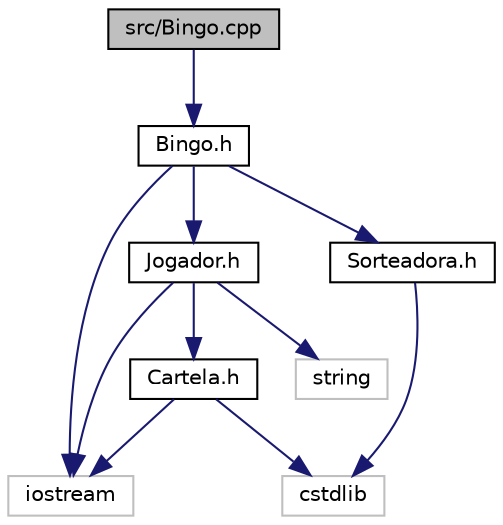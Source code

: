 digraph "src/Bingo.cpp"
{
  edge [fontname="Helvetica",fontsize="10",labelfontname="Helvetica",labelfontsize="10"];
  node [fontname="Helvetica",fontsize="10",shape=record];
  Node1 [label="src/Bingo.cpp",height=0.2,width=0.4,color="black", fillcolor="grey75", style="filled", fontcolor="black"];
  Node1 -> Node2 [color="midnightblue",fontsize="10",style="solid",fontname="Helvetica"];
  Node2 [label="Bingo.h",height=0.2,width=0.4,color="black", fillcolor="white", style="filled",URL="$Bingo_8h.html"];
  Node2 -> Node3 [color="midnightblue",fontsize="10",style="solid",fontname="Helvetica"];
  Node3 [label="iostream",height=0.2,width=0.4,color="grey75", fillcolor="white", style="filled"];
  Node2 -> Node4 [color="midnightblue",fontsize="10",style="solid",fontname="Helvetica"];
  Node4 [label="Jogador.h",height=0.2,width=0.4,color="black", fillcolor="white", style="filled",URL="$Jogador_8h.html"];
  Node4 -> Node5 [color="midnightblue",fontsize="10",style="solid",fontname="Helvetica"];
  Node5 [label="Cartela.h",height=0.2,width=0.4,color="black", fillcolor="white", style="filled",URL="$Cartela_8h.html"];
  Node5 -> Node6 [color="midnightblue",fontsize="10",style="solid",fontname="Helvetica"];
  Node6 [label="cstdlib",height=0.2,width=0.4,color="grey75", fillcolor="white", style="filled"];
  Node5 -> Node3 [color="midnightblue",fontsize="10",style="solid",fontname="Helvetica"];
  Node4 -> Node7 [color="midnightblue",fontsize="10",style="solid",fontname="Helvetica"];
  Node7 [label="string",height=0.2,width=0.4,color="grey75", fillcolor="white", style="filled"];
  Node4 -> Node3 [color="midnightblue",fontsize="10",style="solid",fontname="Helvetica"];
  Node2 -> Node8 [color="midnightblue",fontsize="10",style="solid",fontname="Helvetica"];
  Node8 [label="Sorteadora.h",height=0.2,width=0.4,color="black", fillcolor="white", style="filled",URL="$Sorteadora_8h.html"];
  Node8 -> Node6 [color="midnightblue",fontsize="10",style="solid",fontname="Helvetica"];
}
